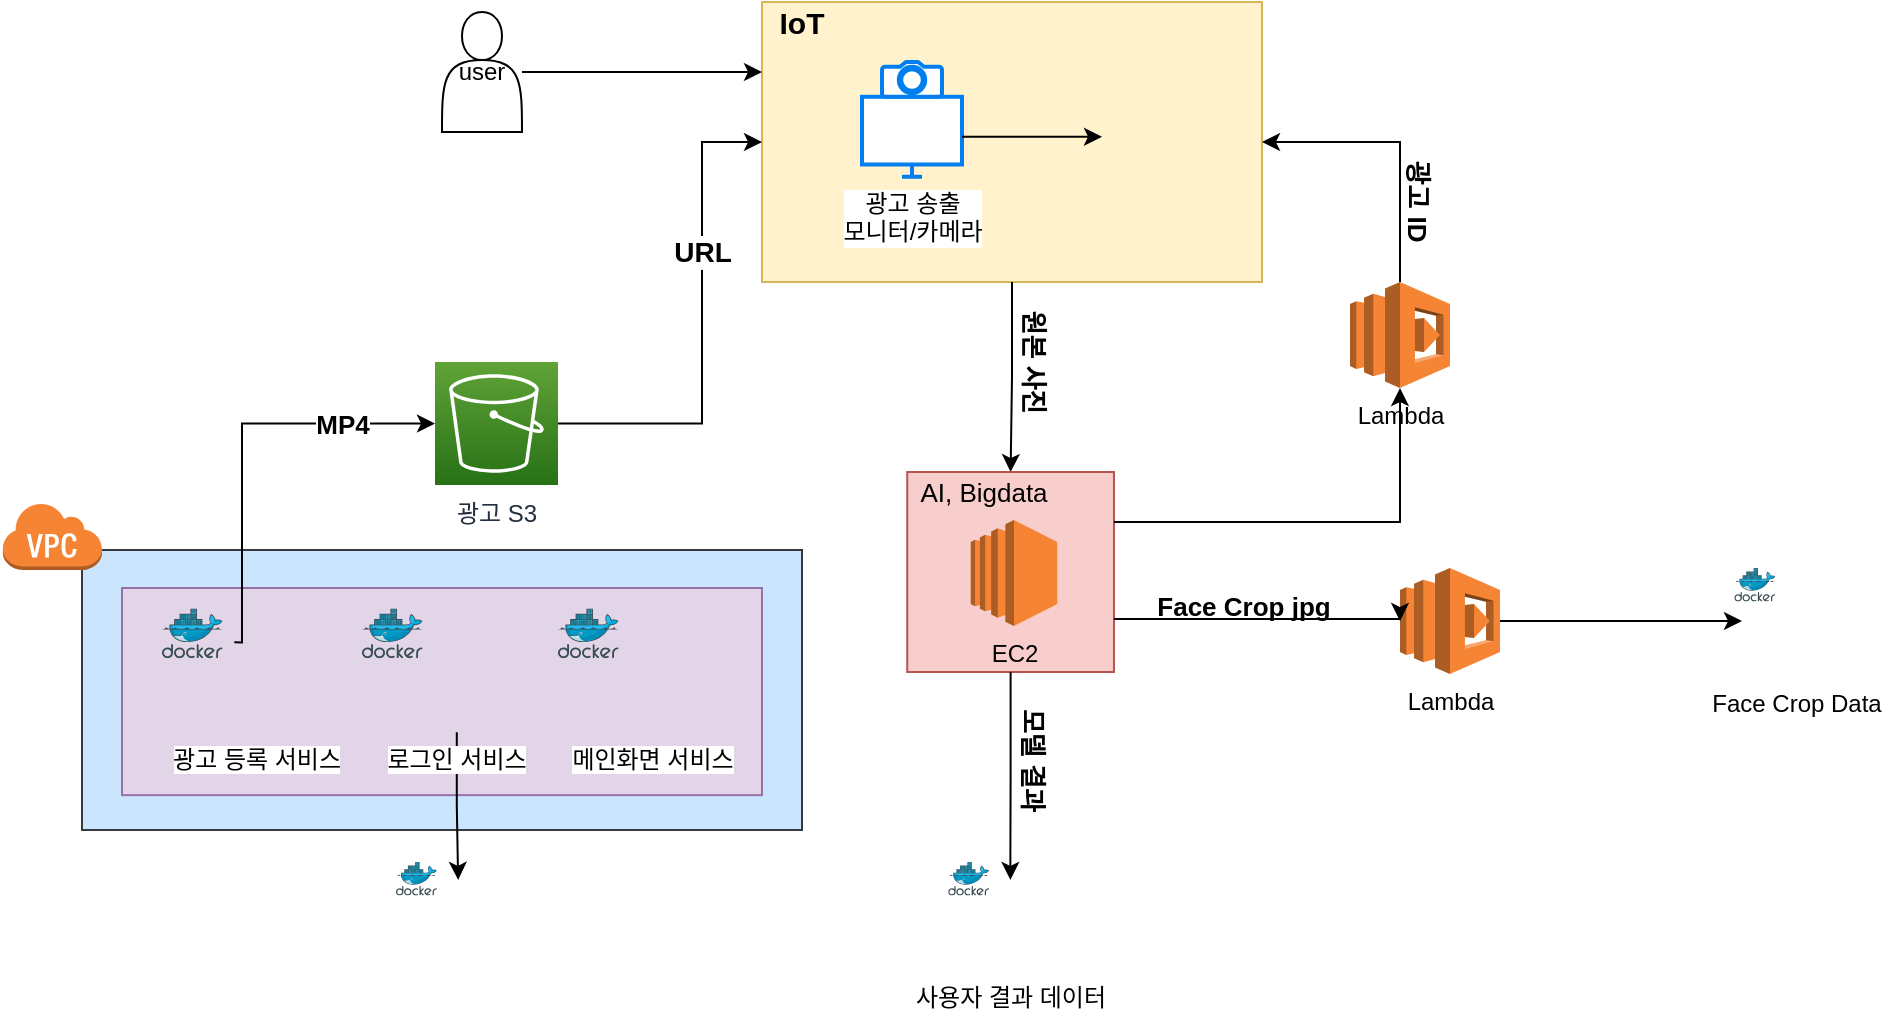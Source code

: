 <mxfile version="14.6.11" type="github">
  <diagram id="4jmj68S6x0aWC6QBNpU3" name="Page-1">
    <mxGraphModel dx="1865" dy="548" grid="1" gridSize="10" guides="1" tooltips="1" connect="1" arrows="1" fold="1" page="1" pageScale="1" pageWidth="827" pageHeight="1169" math="0" shadow="0">
      <root>
        <mxCell id="0" />
        <mxCell id="1" parent="0" />
        <mxCell id="S41EmsYhFSiwo2YFThPy-23" value="" style="group" parent="1" vertex="1" connectable="0">
          <mxGeometry x="70" y="80" width="250" height="140" as="geometry" />
        </mxCell>
        <mxCell id="S41EmsYhFSiwo2YFThPy-12" value="" style="rounded=0;whiteSpace=wrap;html=1;fillColor=#fff2cc;strokeColor=#d6b656;" parent="S41EmsYhFSiwo2YFThPy-23" vertex="1">
          <mxGeometry width="250" height="140" as="geometry" />
        </mxCell>
        <mxCell id="S41EmsYhFSiwo2YFThPy-3" value="" style="group" parent="S41EmsYhFSiwo2YFThPy-23" vertex="1" connectable="0">
          <mxGeometry x="50" y="30" width="50" height="57.4" as="geometry" />
        </mxCell>
        <mxCell id="S41EmsYhFSiwo2YFThPy-1" value="광고 송출 &lt;br&gt;모니터/카메라" style="html=1;verticalLabelPosition=bottom;align=center;labelBackgroundColor=#ffffff;verticalAlign=top;strokeWidth=2;strokeColor=#0080F0;shadow=0;dashed=0;shape=mxgraph.ios7.icons.monitor;" parent="S41EmsYhFSiwo2YFThPy-3" vertex="1">
          <mxGeometry y="17.4" width="50" height="40" as="geometry" />
        </mxCell>
        <mxCell id="S41EmsYhFSiwo2YFThPy-2" value="" style="html=1;verticalLabelPosition=bottom;align=center;labelBackgroundColor=#ffffff;verticalAlign=top;strokeWidth=2;strokeColor=#0080F0;shadow=0;dashed=0;shape=mxgraph.ios7.icons.camera;" parent="S41EmsYhFSiwo2YFThPy-3" vertex="1">
          <mxGeometry x="10" width="30" height="17.4" as="geometry" />
        </mxCell>
        <mxCell id="S41EmsYhFSiwo2YFThPy-8" value="" style="shape=image;html=1;verticalAlign=top;verticalLabelPosition=bottom;labelBackgroundColor=#ffffff;imageAspect=0;aspect=fixed;image=https://cdn4.iconfinder.com/data/icons/logos-and-brands/512/272_Raspberry_Pi_logo-128.png" parent="S41EmsYhFSiwo2YFThPy-23" vertex="1">
          <mxGeometry x="170" y="34.9" width="65" height="65" as="geometry" />
        </mxCell>
        <mxCell id="S41EmsYhFSiwo2YFThPy-9" style="edgeStyle=orthogonalEdgeStyle;rounded=0;orthogonalLoop=1;jettySize=auto;html=1;entryX=0;entryY=0.5;entryDx=0;entryDy=0;" parent="S41EmsYhFSiwo2YFThPy-23" source="S41EmsYhFSiwo2YFThPy-1" target="S41EmsYhFSiwo2YFThPy-8" edge="1">
          <mxGeometry relative="1" as="geometry" />
        </mxCell>
        <mxCell id="S41EmsYhFSiwo2YFThPy-14" value="&lt;font style=&quot;font-size: 15px&quot;&gt;&lt;b&gt;IoT&lt;/b&gt;&lt;/font&gt;" style="text;html=1;fillColor=none;align=center;verticalAlign=middle;whiteSpace=wrap;rounded=0;" parent="S41EmsYhFSiwo2YFThPy-23" vertex="1">
          <mxGeometry width="40" height="20" as="geometry" />
        </mxCell>
        <mxCell id="S41EmsYhFSiwo2YFThPy-24" style="edgeStyle=orthogonalEdgeStyle;rounded=0;orthogonalLoop=1;jettySize=auto;html=1;entryX=0.5;entryY=0;entryDx=0;entryDy=0;" parent="1" source="S41EmsYhFSiwo2YFThPy-12" target="S41EmsYhFSiwo2YFThPy-19" edge="1">
          <mxGeometry relative="1" as="geometry">
            <mxPoint x="429" y="150.0" as="targetPoint" />
          </mxGeometry>
        </mxCell>
        <mxCell id="S41EmsYhFSiwo2YFThPy-96" style="edgeStyle=orthogonalEdgeStyle;rounded=0;orthogonalLoop=1;jettySize=auto;html=1;entryX=0;entryY=0.25;entryDx=0;entryDy=0;" parent="1" source="S41EmsYhFSiwo2YFThPy-85" target="S41EmsYhFSiwo2YFThPy-12" edge="1">
          <mxGeometry relative="1" as="geometry" />
        </mxCell>
        <mxCell id="S41EmsYhFSiwo2YFThPy-85" value="user" style="shape=actor;whiteSpace=wrap;html=1;strokeColor=#000000;" parent="1" vertex="1">
          <mxGeometry x="-90" y="85" width="40" height="60" as="geometry" />
        </mxCell>
        <mxCell id="L4FRaCQEMf9GQfBfV-wO-7" style="edgeStyle=orthogonalEdgeStyle;rounded=0;orthogonalLoop=1;jettySize=auto;html=1;entryX=0;entryY=0.5;entryDx=0;entryDy=0;" edge="1" parent="1" source="DXnudtvR5dX2Be4HC8nd-4">
          <mxGeometry relative="1" as="geometry">
            <mxPoint x="560" y="389.5" as="targetPoint" />
          </mxGeometry>
        </mxCell>
        <mxCell id="DXnudtvR5dX2Be4HC8nd-4" value="Lambda" style="outlineConnect=0;dashed=0;verticalLabelPosition=bottom;verticalAlign=top;align=center;html=1;shape=mxgraph.aws3.lambda;fillColor=#F58534;gradientColor=none;" parent="1" vertex="1">
          <mxGeometry x="389" y="363" width="50" height="53" as="geometry" />
        </mxCell>
        <mxCell id="DXnudtvR5dX2Be4HC8nd-8" value="" style="group" parent="1" vertex="1" connectable="0">
          <mxGeometry x="136" y="315" width="120" height="101" as="geometry" />
        </mxCell>
        <mxCell id="S41EmsYhFSiwo2YFThPy-19" value="" style="rounded=0;whiteSpace=wrap;html=1;strokeColor=#b85450;fillColor=#f8cecc;" parent="DXnudtvR5dX2Be4HC8nd-8" vertex="1">
          <mxGeometry x="6.62" width="103.37" height="100" as="geometry" />
        </mxCell>
        <mxCell id="S41EmsYhFSiwo2YFThPy-20" value="&lt;font style=&quot;font-size: 13px&quot;&gt;AI, Bigdata&lt;/font&gt;" style="text;html=1;fillColor=none;align=center;verticalAlign=middle;whiteSpace=wrap;rounded=0;" parent="DXnudtvR5dX2Be4HC8nd-8" vertex="1">
          <mxGeometry x="6.62" width="75.63" height="20" as="geometry" />
        </mxCell>
        <mxCell id="S41EmsYhFSiwo2YFThPy-17" value="EC2" style="outlineConnect=0;dashed=0;verticalLabelPosition=bottom;verticalAlign=top;align=center;html=1;shape=mxgraph.aws3.ec2;fillColor=#F58534;gradientColor=none;strokeColor=#000000;" parent="DXnudtvR5dX2Be4HC8nd-8" vertex="1">
          <mxGeometry x="38.38" y="24" width="43.25" height="53" as="geometry" />
        </mxCell>
        <mxCell id="DXnudtvR5dX2Be4HC8nd-11" value="&lt;font size=&quot;1&quot;&gt;&lt;b style=&quot;font-size: 13px&quot;&gt;원본 사진&lt;/b&gt;&lt;/font&gt;" style="text;html=1;strokeColor=none;fillColor=none;align=center;verticalAlign=middle;whiteSpace=wrap;rounded=0;rotation=90;" parent="1" vertex="1">
          <mxGeometry x="173.5" y="250" width="65" height="20" as="geometry" />
        </mxCell>
        <mxCell id="DXnudtvR5dX2Be4HC8nd-13" value="&lt;span style=&quot;font-size: 13px&quot;&gt;&lt;b&gt;광고 ID&lt;/b&gt;&lt;/span&gt;" style="text;html=1;strokeColor=none;fillColor=none;align=center;verticalAlign=middle;whiteSpace=wrap;rounded=0;rotation=90;" parent="1" vertex="1">
          <mxGeometry x="373" y="170" width="50" height="20" as="geometry" />
        </mxCell>
        <mxCell id="L4FRaCQEMf9GQfBfV-wO-11" style="edgeStyle=orthogonalEdgeStyle;rounded=0;orthogonalLoop=1;jettySize=auto;html=1;entryX=1;entryY=0.5;entryDx=0;entryDy=0;" edge="1" parent="1" source="DXnudtvR5dX2Be4HC8nd-26" target="S41EmsYhFSiwo2YFThPy-12">
          <mxGeometry relative="1" as="geometry">
            <Array as="points">
              <mxPoint x="389" y="150" />
            </Array>
          </mxGeometry>
        </mxCell>
        <mxCell id="DXnudtvR5dX2Be4HC8nd-26" value="Lambda" style="outlineConnect=0;dashed=0;verticalLabelPosition=bottom;verticalAlign=top;align=center;html=1;shape=mxgraph.aws3.lambda;fillColor=#F58534;gradientColor=none;" parent="1" vertex="1">
          <mxGeometry x="364" y="220" width="50" height="53" as="geometry" />
        </mxCell>
        <mxCell id="DXnudtvR5dX2Be4HC8nd-29" style="edgeStyle=orthogonalEdgeStyle;rounded=0;orthogonalLoop=1;jettySize=auto;html=1;entryX=0.5;entryY=0;entryDx=0;entryDy=0;" parent="1" source="S41EmsYhFSiwo2YFThPy-19" target="L4FRaCQEMf9GQfBfV-wO-19" edge="1">
          <mxGeometry relative="1" as="geometry">
            <mxPoint x="194.3" y="510" as="targetPoint" />
          </mxGeometry>
        </mxCell>
        <mxCell id="S41EmsYhFSiwo2YFThPy-103" value="" style="rounded=0;whiteSpace=wrap;html=1;fillColor=#cce5ff;strokeColor=#36393d;" parent="1" vertex="1">
          <mxGeometry x="-270" y="354" width="360" height="140" as="geometry" />
        </mxCell>
        <mxCell id="S41EmsYhFSiwo2YFThPy-77" value="" style="rounded=0;whiteSpace=wrap;html=1;strokeColor=#9673a6;fillColor=#e1d5e7;" parent="1" vertex="1">
          <mxGeometry x="-250" y="373" width="320" height="103.58" as="geometry" />
        </mxCell>
        <mxCell id="S41EmsYhFSiwo2YFThPy-104" value="" style="outlineConnect=0;dashed=0;verticalLabelPosition=bottom;verticalAlign=top;align=center;html=1;shape=mxgraph.aws3.virtual_private_cloud;fillColor=#F58534;gradientColor=none;strokeColor=#000000;" parent="1" vertex="1">
          <mxGeometry x="-310" y="330" width="50" height="34" as="geometry" />
        </mxCell>
        <mxCell id="9v96THLBA6nFtukvVXIo-18" value="&lt;font style=&quot;font-size: 14px&quot;&gt;&lt;b&gt;URL&lt;/b&gt;&lt;/font&gt;" style="edgeStyle=orthogonalEdgeStyle;rounded=0;orthogonalLoop=1;jettySize=auto;html=1;entryX=0;entryY=0.5;entryDx=0;entryDy=0;exitX=1;exitY=0.5;exitDx=0;exitDy=0;exitPerimeter=0;" parent="1" source="S41EmsYhFSiwo2YFThPy-80" target="S41EmsYhFSiwo2YFThPy-12" edge="1">
          <mxGeometry x="0.299" relative="1" as="geometry">
            <mxPoint as="offset" />
            <mxPoint x="-20" y="570" as="targetPoint" />
            <Array as="points">
              <mxPoint x="40" y="291" />
              <mxPoint x="40" y="150" />
            </Array>
          </mxGeometry>
        </mxCell>
        <mxCell id="S41EmsYhFSiwo2YFThPy-80" value="광고 S3" style="points=[[0,0,0],[0.25,0,0],[0.5,0,0],[0.75,0,0],[1,0,0],[0,1,0],[0.25,1,0],[0.5,1,0],[0.75,1,0],[1,1,0],[0,0.25,0],[0,0.5,0],[0,0.75,0],[1,0.25,0],[1,0.5,0],[1,0.75,0]];outlineConnect=0;fontColor=#232F3E;gradientColor=#60A337;gradientDirection=north;fillColor=#277116;strokeColor=#ffffff;dashed=0;verticalLabelPosition=bottom;verticalAlign=top;align=center;html=1;fontSize=12;fontStyle=0;aspect=fixed;shape=mxgraph.aws4.resourceIcon;resIcon=mxgraph.aws4.s3;" parent="1" vertex="1">
          <mxGeometry x="-93.5" y="260" width="61.5" height="61.5" as="geometry" />
        </mxCell>
        <mxCell id="DXnudtvR5dX2Be4HC8nd-38" value="&lt;b&gt;&lt;font style=&quot;font-size: 13px&quot;&gt;모델 결과&lt;/font&gt;&lt;/b&gt;" style="text;html=1;strokeColor=none;fillColor=none;align=center;verticalAlign=middle;whiteSpace=wrap;rounded=0;rotation=90;" parent="1" vertex="1">
          <mxGeometry x="165.3" y="450" width="80" height="20" as="geometry" />
        </mxCell>
        <mxCell id="9v96THLBA6nFtukvVXIo-9" value="" style="group" parent="1" vertex="1" connectable="0">
          <mxGeometry x="-32" y="383.26" width="80" height="61.92" as="geometry" />
        </mxCell>
        <mxCell id="9v96THLBA6nFtukvVXIo-10" value="" style="group" parent="9v96THLBA6nFtukvVXIo-9" vertex="1" connectable="0">
          <mxGeometry width="70" height="61.92" as="geometry" />
        </mxCell>
        <mxCell id="9v96THLBA6nFtukvVXIo-11" value="" style="aspect=fixed;html=1;points=[];align=center;image;fontSize=12;image=img/lib/mscae/Docker.svg;strokeColor=#000000;" parent="9v96THLBA6nFtukvVXIo-10" vertex="1">
          <mxGeometry width="30.289" height="24.84" as="geometry" />
        </mxCell>
        <mxCell id="9v96THLBA6nFtukvVXIo-12" value="메인화면 서비스" style="shape=image;html=1;verticalAlign=top;verticalLabelPosition=bottom;labelBackgroundColor=#ffffff;imageAspect=0;aspect=fixed;image=https://cdn4.iconfinder.com/data/icons/logos-brands-5/24/flask-128.png;strokeColor=#000000;" parent="9v96THLBA6nFtukvVXIo-10" vertex="1">
          <mxGeometry x="24.893" y="16.898" width="45.022" height="45.022" as="geometry" />
        </mxCell>
        <mxCell id="9v96THLBA6nFtukvVXIo-15" value="&lt;font style=&quot;font-size: 13px&quot;&gt;&lt;b&gt;MP4&lt;/b&gt;&lt;/font&gt;" style="edgeStyle=orthogonalEdgeStyle;rounded=0;orthogonalLoop=1;jettySize=auto;html=1;exitX=0.25;exitY=0;exitDx=0;exitDy=0;entryX=0;entryY=0.5;entryDx=0;entryDy=0;entryPerimeter=0;" parent="1" source="S41EmsYhFSiwo2YFThPy-53" target="S41EmsYhFSiwo2YFThPy-80" edge="1">
          <mxGeometry x="0.557" relative="1" as="geometry">
            <Array as="points">
              <mxPoint x="-190" y="400" />
              <mxPoint x="-190" y="291" />
            </Array>
            <mxPoint as="offset" />
            <mxPoint x="-100" y="291" as="targetPoint" />
          </mxGeometry>
        </mxCell>
        <mxCell id="S41EmsYhFSiwo2YFThPy-61" value="" style="group" parent="1" vertex="1" connectable="0">
          <mxGeometry x="-230" y="383.26" width="80" height="61.92" as="geometry" />
        </mxCell>
        <mxCell id="S41EmsYhFSiwo2YFThPy-75" value="" style="group" parent="S41EmsYhFSiwo2YFThPy-61" vertex="1" connectable="0">
          <mxGeometry width="70" height="61.92" as="geometry" />
        </mxCell>
        <mxCell id="S41EmsYhFSiwo2YFThPy-52" value="" style="aspect=fixed;html=1;points=[];align=center;image;fontSize=12;image=img/lib/mscae/Docker.svg;strokeColor=#000000;" parent="S41EmsYhFSiwo2YFThPy-75" vertex="1">
          <mxGeometry width="30.289" height="24.84" as="geometry" />
        </mxCell>
        <mxCell id="S41EmsYhFSiwo2YFThPy-53" value="광고 등록 서비스" style="shape=image;html=1;verticalAlign=top;verticalLabelPosition=bottom;labelBackgroundColor=#ffffff;imageAspect=0;aspect=fixed;image=https://cdn4.iconfinder.com/data/icons/logos-brands-5/24/flask-128.png;strokeColor=#000000;" parent="S41EmsYhFSiwo2YFThPy-75" vertex="1">
          <mxGeometry x="24.893" y="16.898" width="45.022" height="45.022" as="geometry" />
        </mxCell>
        <mxCell id="L4FRaCQEMf9GQfBfV-wO-8" style="edgeStyle=orthogonalEdgeStyle;rounded=0;orthogonalLoop=1;jettySize=auto;html=1;entryX=0;entryY=0.5;entryDx=0;entryDy=0;entryPerimeter=0;" edge="1" parent="1" target="DXnudtvR5dX2Be4HC8nd-4">
          <mxGeometry relative="1" as="geometry">
            <mxPoint x="245.99" y="388.5" as="sourcePoint" />
            <Array as="points">
              <mxPoint x="280" y="388.5" />
              <mxPoint x="280" y="388.5" />
            </Array>
          </mxGeometry>
        </mxCell>
        <mxCell id="L4FRaCQEMf9GQfBfV-wO-10" style="edgeStyle=orthogonalEdgeStyle;rounded=0;orthogonalLoop=1;jettySize=auto;html=1;entryX=0.5;entryY=1;entryDx=0;entryDy=0;entryPerimeter=0;" edge="1" parent="1" source="S41EmsYhFSiwo2YFThPy-19" target="DXnudtvR5dX2Be4HC8nd-26">
          <mxGeometry relative="1" as="geometry">
            <Array as="points">
              <mxPoint x="389" y="340" />
            </Array>
          </mxGeometry>
        </mxCell>
        <mxCell id="L4FRaCQEMf9GQfBfV-wO-13" value="&lt;span style=&quot;font-size: 13px&quot;&gt;&lt;b&gt;Face Crop jpg&lt;/b&gt;&lt;/span&gt;" style="text;html=1;strokeColor=none;fillColor=none;align=center;verticalAlign=middle;whiteSpace=wrap;rounded=0;rotation=0;" vertex="1" parent="1">
          <mxGeometry x="256" y="371.95" width="110" height="20" as="geometry" />
        </mxCell>
        <mxCell id="L4FRaCQEMf9GQfBfV-wO-15" style="edgeStyle=orthogonalEdgeStyle;rounded=0;orthogonalLoop=1;jettySize=auto;html=1;entryX=0.5;entryY=0;entryDx=0;entryDy=0;" edge="1" parent="1" source="9v96THLBA6nFtukvVXIo-4" target="L4FRaCQEMf9GQfBfV-wO-22">
          <mxGeometry relative="1" as="geometry">
            <mxPoint x="-82.6" y="510" as="targetPoint" />
          </mxGeometry>
        </mxCell>
        <mxCell id="9v96THLBA6nFtukvVXIo-1" value="" style="group" parent="1" vertex="1" connectable="0">
          <mxGeometry x="-130" y="383.26" width="80" height="61.92" as="geometry" />
        </mxCell>
        <mxCell id="9v96THLBA6nFtukvVXIo-2" value="" style="group" parent="9v96THLBA6nFtukvVXIo-1" vertex="1" connectable="0">
          <mxGeometry width="70" height="61.92" as="geometry" />
        </mxCell>
        <mxCell id="9v96THLBA6nFtukvVXIo-3" value="" style="aspect=fixed;html=1;points=[];align=center;image;fontSize=12;image=img/lib/mscae/Docker.svg;strokeColor=#000000;" parent="9v96THLBA6nFtukvVXIo-2" vertex="1">
          <mxGeometry width="30.289" height="24.84" as="geometry" />
        </mxCell>
        <mxCell id="9v96THLBA6nFtukvVXIo-4" value="로그인 서비스" style="shape=image;html=1;verticalAlign=top;verticalLabelPosition=bottom;labelBackgroundColor=#ffffff;imageAspect=0;aspect=fixed;image=https://cdn4.iconfinder.com/data/icons/logos-brands-5/24/flask-128.png;strokeColor=#000000;" parent="9v96THLBA6nFtukvVXIo-2" vertex="1">
          <mxGeometry x="24.893" y="16.898" width="45.022" height="45.022" as="geometry" />
        </mxCell>
        <mxCell id="L4FRaCQEMf9GQfBfV-wO-16" value="" style="group" vertex="1" connectable="0" parent="1">
          <mxGeometry x="556.2" y="363.002" width="53.8" height="54.418" as="geometry" />
        </mxCell>
        <mxCell id="L4FRaCQEMf9GQfBfV-wO-1" value="" style="aspect=fixed;html=1;points=[];align=center;image;fontSize=12;image=img/lib/mscae/Docker.svg;strokeColor=#000000;" vertex="1" parent="L4FRaCQEMf9GQfBfV-wO-16">
          <mxGeometry width="20.456" height="16.776" as="geometry" />
        </mxCell>
        <mxCell id="DXnudtvR5dX2Be4HC8nd-5" value="Face Crop Data" style="shape=image;html=1;verticalAlign=top;verticalLabelPosition=bottom;labelBackgroundColor=#ffffff;imageAspect=0;aspect=fixed;image=https://cdn4.iconfinder.com/data/icons/logos-3/181/MySQL-128.png" parent="L4FRaCQEMf9GQfBfV-wO-16" vertex="1">
          <mxGeometry x="8.33" y="8.948" width="45.47" height="45.47" as="geometry" />
        </mxCell>
        <mxCell id="L4FRaCQEMf9GQfBfV-wO-17" value="" style="group" vertex="1" connectable="0" parent="1">
          <mxGeometry x="163.1" y="510.002" width="53.8" height="54.418" as="geometry" />
        </mxCell>
        <mxCell id="L4FRaCQEMf9GQfBfV-wO-18" value="" style="aspect=fixed;html=1;points=[];align=center;image;fontSize=12;image=img/lib/mscae/Docker.svg;strokeColor=#000000;" vertex="1" parent="L4FRaCQEMf9GQfBfV-wO-17">
          <mxGeometry width="20.456" height="16.776" as="geometry" />
        </mxCell>
        <mxCell id="L4FRaCQEMf9GQfBfV-wO-19" value="사용자 결과 데이터" style="shape=image;html=1;verticalAlign=top;verticalLabelPosition=bottom;labelBackgroundColor=#ffffff;imageAspect=0;aspect=fixed;image=https://cdn4.iconfinder.com/data/icons/logos-3/181/MySQL-128.png" vertex="1" parent="L4FRaCQEMf9GQfBfV-wO-17">
          <mxGeometry x="8.33" y="8.948" width="45.47" height="45.47" as="geometry" />
        </mxCell>
        <mxCell id="L4FRaCQEMf9GQfBfV-wO-20" value="" style="group" vertex="1" connectable="0" parent="1">
          <mxGeometry x="-113.0" y="510.002" width="53.8" height="54.418" as="geometry" />
        </mxCell>
        <mxCell id="L4FRaCQEMf9GQfBfV-wO-21" value="" style="aspect=fixed;html=1;points=[];align=center;image;fontSize=12;image=img/lib/mscae/Docker.svg;strokeColor=#000000;" vertex="1" parent="L4FRaCQEMf9GQfBfV-wO-20">
          <mxGeometry width="20.456" height="16.776" as="geometry" />
        </mxCell>
        <mxCell id="L4FRaCQEMf9GQfBfV-wO-22" value="" style="shape=image;html=1;verticalAlign=top;verticalLabelPosition=bottom;labelBackgroundColor=#ffffff;imageAspect=0;aspect=fixed;image=https://cdn4.iconfinder.com/data/icons/logos-3/181/MySQL-128.png" vertex="1" parent="L4FRaCQEMf9GQfBfV-wO-20">
          <mxGeometry x="8.33" y="8.948" width="45.47" height="45.47" as="geometry" />
        </mxCell>
      </root>
    </mxGraphModel>
  </diagram>
</mxfile>
